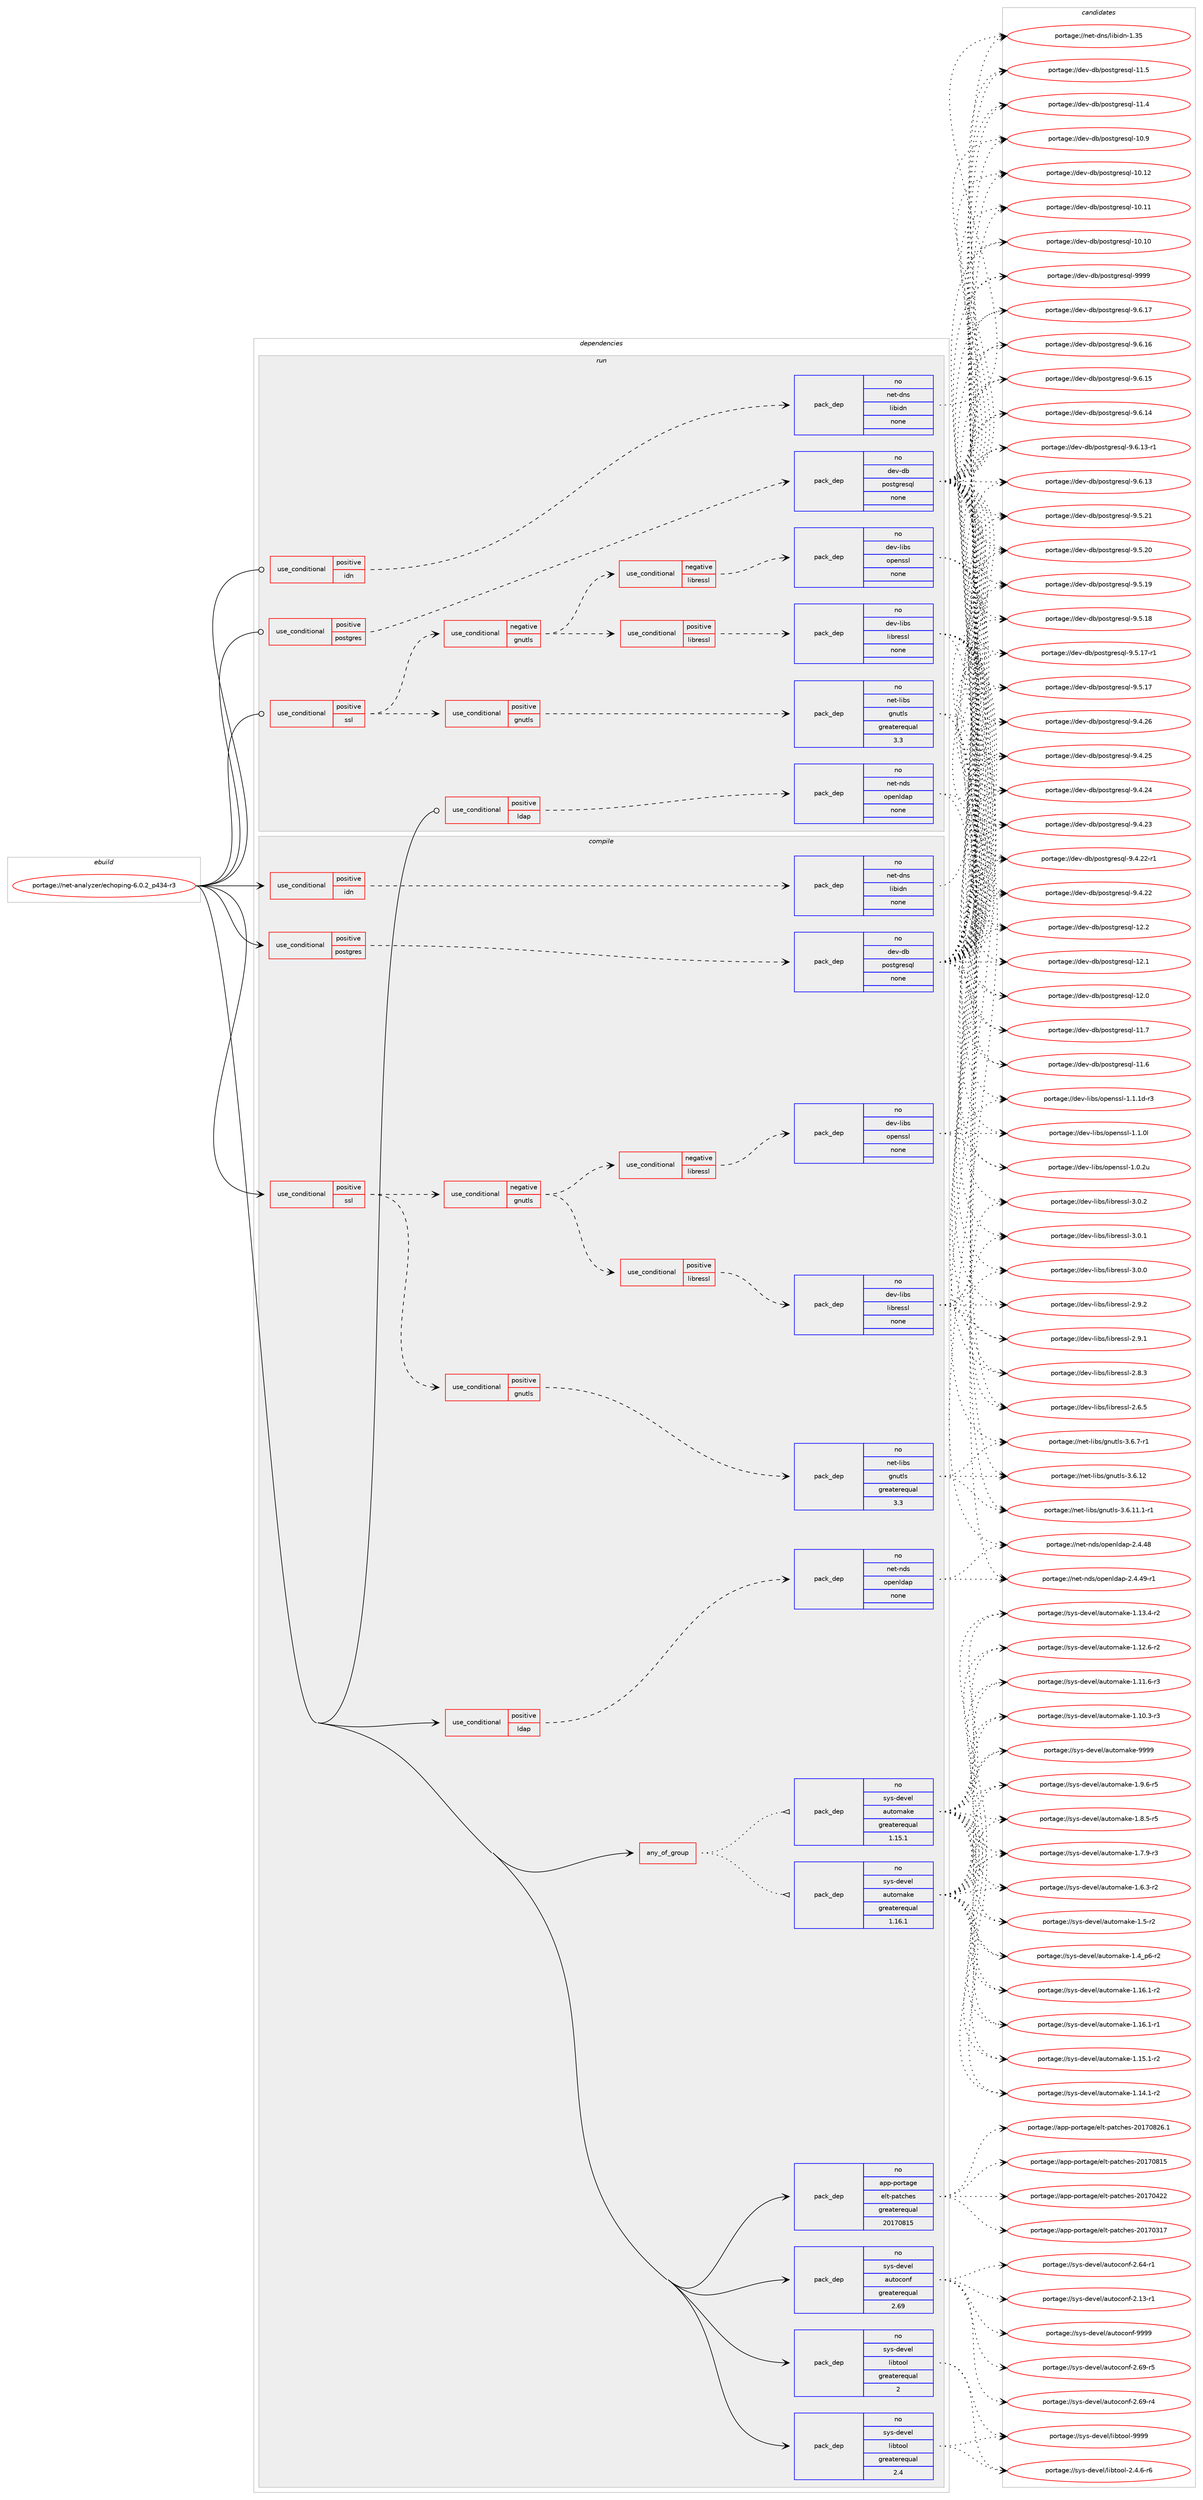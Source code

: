 digraph prolog {

# *************
# Graph options
# *************

newrank=true;
concentrate=true;
compound=true;
graph [rankdir=LR,fontname=Helvetica,fontsize=10,ranksep=1.5];#, ranksep=2.5, nodesep=0.2];
edge  [arrowhead=vee];
node  [fontname=Helvetica,fontsize=10];

# **********
# The ebuild
# **********

subgraph cluster_leftcol {
color=gray;
rank=same;
label=<<i>ebuild</i>>;
id [label="portage://net-analyzer/echoping-6.0.2_p434-r3", color=red, width=4, href="../net-analyzer/echoping-6.0.2_p434-r3.svg"];
}

# ****************
# The dependencies
# ****************

subgraph cluster_midcol {
color=gray;
label=<<i>dependencies</i>>;
subgraph cluster_compile {
fillcolor="#eeeeee";
style=filled;
label=<<i>compile</i>>;
subgraph any1818 {
dependency105312 [label=<<TABLE BORDER="0" CELLBORDER="1" CELLSPACING="0" CELLPADDING="4"><TR><TD CELLPADDING="10">any_of_group</TD></TR></TABLE>>, shape=none, color=red];subgraph pack78983 {
dependency105313 [label=<<TABLE BORDER="0" CELLBORDER="1" CELLSPACING="0" CELLPADDING="4" WIDTH="220"><TR><TD ROWSPAN="6" CELLPADDING="30">pack_dep</TD></TR><TR><TD WIDTH="110">no</TD></TR><TR><TD>sys-devel</TD></TR><TR><TD>automake</TD></TR><TR><TD>greaterequal</TD></TR><TR><TD>1.16.1</TD></TR></TABLE>>, shape=none, color=blue];
}
dependency105312:e -> dependency105313:w [weight=20,style="dotted",arrowhead="oinv"];
subgraph pack78984 {
dependency105314 [label=<<TABLE BORDER="0" CELLBORDER="1" CELLSPACING="0" CELLPADDING="4" WIDTH="220"><TR><TD ROWSPAN="6" CELLPADDING="30">pack_dep</TD></TR><TR><TD WIDTH="110">no</TD></TR><TR><TD>sys-devel</TD></TR><TR><TD>automake</TD></TR><TR><TD>greaterequal</TD></TR><TR><TD>1.15.1</TD></TR></TABLE>>, shape=none, color=blue];
}
dependency105312:e -> dependency105314:w [weight=20,style="dotted",arrowhead="oinv"];
}
id:e -> dependency105312:w [weight=20,style="solid",arrowhead="vee"];
subgraph cond24426 {
dependency105315 [label=<<TABLE BORDER="0" CELLBORDER="1" CELLSPACING="0" CELLPADDING="4"><TR><TD ROWSPAN="3" CELLPADDING="10">use_conditional</TD></TR><TR><TD>positive</TD></TR><TR><TD>idn</TD></TR></TABLE>>, shape=none, color=red];
subgraph pack78985 {
dependency105316 [label=<<TABLE BORDER="0" CELLBORDER="1" CELLSPACING="0" CELLPADDING="4" WIDTH="220"><TR><TD ROWSPAN="6" CELLPADDING="30">pack_dep</TD></TR><TR><TD WIDTH="110">no</TD></TR><TR><TD>net-dns</TD></TR><TR><TD>libidn</TD></TR><TR><TD>none</TD></TR><TR><TD></TD></TR></TABLE>>, shape=none, color=blue];
}
dependency105315:e -> dependency105316:w [weight=20,style="dashed",arrowhead="vee"];
}
id:e -> dependency105315:w [weight=20,style="solid",arrowhead="vee"];
subgraph cond24427 {
dependency105317 [label=<<TABLE BORDER="0" CELLBORDER="1" CELLSPACING="0" CELLPADDING="4"><TR><TD ROWSPAN="3" CELLPADDING="10">use_conditional</TD></TR><TR><TD>positive</TD></TR><TR><TD>ldap</TD></TR></TABLE>>, shape=none, color=red];
subgraph pack78986 {
dependency105318 [label=<<TABLE BORDER="0" CELLBORDER="1" CELLSPACING="0" CELLPADDING="4" WIDTH="220"><TR><TD ROWSPAN="6" CELLPADDING="30">pack_dep</TD></TR><TR><TD WIDTH="110">no</TD></TR><TR><TD>net-nds</TD></TR><TR><TD>openldap</TD></TR><TR><TD>none</TD></TR><TR><TD></TD></TR></TABLE>>, shape=none, color=blue];
}
dependency105317:e -> dependency105318:w [weight=20,style="dashed",arrowhead="vee"];
}
id:e -> dependency105317:w [weight=20,style="solid",arrowhead="vee"];
subgraph cond24428 {
dependency105319 [label=<<TABLE BORDER="0" CELLBORDER="1" CELLSPACING="0" CELLPADDING="4"><TR><TD ROWSPAN="3" CELLPADDING="10">use_conditional</TD></TR><TR><TD>positive</TD></TR><TR><TD>postgres</TD></TR></TABLE>>, shape=none, color=red];
subgraph pack78987 {
dependency105320 [label=<<TABLE BORDER="0" CELLBORDER="1" CELLSPACING="0" CELLPADDING="4" WIDTH="220"><TR><TD ROWSPAN="6" CELLPADDING="30">pack_dep</TD></TR><TR><TD WIDTH="110">no</TD></TR><TR><TD>dev-db</TD></TR><TR><TD>postgresql</TD></TR><TR><TD>none</TD></TR><TR><TD></TD></TR></TABLE>>, shape=none, color=blue];
}
dependency105319:e -> dependency105320:w [weight=20,style="dashed",arrowhead="vee"];
}
id:e -> dependency105319:w [weight=20,style="solid",arrowhead="vee"];
subgraph cond24429 {
dependency105321 [label=<<TABLE BORDER="0" CELLBORDER="1" CELLSPACING="0" CELLPADDING="4"><TR><TD ROWSPAN="3" CELLPADDING="10">use_conditional</TD></TR><TR><TD>positive</TD></TR><TR><TD>ssl</TD></TR></TABLE>>, shape=none, color=red];
subgraph cond24430 {
dependency105322 [label=<<TABLE BORDER="0" CELLBORDER="1" CELLSPACING="0" CELLPADDING="4"><TR><TD ROWSPAN="3" CELLPADDING="10">use_conditional</TD></TR><TR><TD>positive</TD></TR><TR><TD>gnutls</TD></TR></TABLE>>, shape=none, color=red];
subgraph pack78988 {
dependency105323 [label=<<TABLE BORDER="0" CELLBORDER="1" CELLSPACING="0" CELLPADDING="4" WIDTH="220"><TR><TD ROWSPAN="6" CELLPADDING="30">pack_dep</TD></TR><TR><TD WIDTH="110">no</TD></TR><TR><TD>net-libs</TD></TR><TR><TD>gnutls</TD></TR><TR><TD>greaterequal</TD></TR><TR><TD>3.3</TD></TR></TABLE>>, shape=none, color=blue];
}
dependency105322:e -> dependency105323:w [weight=20,style="dashed",arrowhead="vee"];
}
dependency105321:e -> dependency105322:w [weight=20,style="dashed",arrowhead="vee"];
subgraph cond24431 {
dependency105324 [label=<<TABLE BORDER="0" CELLBORDER="1" CELLSPACING="0" CELLPADDING="4"><TR><TD ROWSPAN="3" CELLPADDING="10">use_conditional</TD></TR><TR><TD>negative</TD></TR><TR><TD>gnutls</TD></TR></TABLE>>, shape=none, color=red];
subgraph cond24432 {
dependency105325 [label=<<TABLE BORDER="0" CELLBORDER="1" CELLSPACING="0" CELLPADDING="4"><TR><TD ROWSPAN="3" CELLPADDING="10">use_conditional</TD></TR><TR><TD>negative</TD></TR><TR><TD>libressl</TD></TR></TABLE>>, shape=none, color=red];
subgraph pack78989 {
dependency105326 [label=<<TABLE BORDER="0" CELLBORDER="1" CELLSPACING="0" CELLPADDING="4" WIDTH="220"><TR><TD ROWSPAN="6" CELLPADDING="30">pack_dep</TD></TR><TR><TD WIDTH="110">no</TD></TR><TR><TD>dev-libs</TD></TR><TR><TD>openssl</TD></TR><TR><TD>none</TD></TR><TR><TD></TD></TR></TABLE>>, shape=none, color=blue];
}
dependency105325:e -> dependency105326:w [weight=20,style="dashed",arrowhead="vee"];
}
dependency105324:e -> dependency105325:w [weight=20,style="dashed",arrowhead="vee"];
subgraph cond24433 {
dependency105327 [label=<<TABLE BORDER="0" CELLBORDER="1" CELLSPACING="0" CELLPADDING="4"><TR><TD ROWSPAN="3" CELLPADDING="10">use_conditional</TD></TR><TR><TD>positive</TD></TR><TR><TD>libressl</TD></TR></TABLE>>, shape=none, color=red];
subgraph pack78990 {
dependency105328 [label=<<TABLE BORDER="0" CELLBORDER="1" CELLSPACING="0" CELLPADDING="4" WIDTH="220"><TR><TD ROWSPAN="6" CELLPADDING="30">pack_dep</TD></TR><TR><TD WIDTH="110">no</TD></TR><TR><TD>dev-libs</TD></TR><TR><TD>libressl</TD></TR><TR><TD>none</TD></TR><TR><TD></TD></TR></TABLE>>, shape=none, color=blue];
}
dependency105327:e -> dependency105328:w [weight=20,style="dashed",arrowhead="vee"];
}
dependency105324:e -> dependency105327:w [weight=20,style="dashed",arrowhead="vee"];
}
dependency105321:e -> dependency105324:w [weight=20,style="dashed",arrowhead="vee"];
}
id:e -> dependency105321:w [weight=20,style="solid",arrowhead="vee"];
subgraph pack78991 {
dependency105329 [label=<<TABLE BORDER="0" CELLBORDER="1" CELLSPACING="0" CELLPADDING="4" WIDTH="220"><TR><TD ROWSPAN="6" CELLPADDING="30">pack_dep</TD></TR><TR><TD WIDTH="110">no</TD></TR><TR><TD>app-portage</TD></TR><TR><TD>elt-patches</TD></TR><TR><TD>greaterequal</TD></TR><TR><TD>20170815</TD></TR></TABLE>>, shape=none, color=blue];
}
id:e -> dependency105329:w [weight=20,style="solid",arrowhead="vee"];
subgraph pack78992 {
dependency105330 [label=<<TABLE BORDER="0" CELLBORDER="1" CELLSPACING="0" CELLPADDING="4" WIDTH="220"><TR><TD ROWSPAN="6" CELLPADDING="30">pack_dep</TD></TR><TR><TD WIDTH="110">no</TD></TR><TR><TD>sys-devel</TD></TR><TR><TD>autoconf</TD></TR><TR><TD>greaterequal</TD></TR><TR><TD>2.69</TD></TR></TABLE>>, shape=none, color=blue];
}
id:e -> dependency105330:w [weight=20,style="solid",arrowhead="vee"];
subgraph pack78993 {
dependency105331 [label=<<TABLE BORDER="0" CELLBORDER="1" CELLSPACING="0" CELLPADDING="4" WIDTH="220"><TR><TD ROWSPAN="6" CELLPADDING="30">pack_dep</TD></TR><TR><TD WIDTH="110">no</TD></TR><TR><TD>sys-devel</TD></TR><TR><TD>libtool</TD></TR><TR><TD>greaterequal</TD></TR><TR><TD>2</TD></TR></TABLE>>, shape=none, color=blue];
}
id:e -> dependency105331:w [weight=20,style="solid",arrowhead="vee"];
subgraph pack78994 {
dependency105332 [label=<<TABLE BORDER="0" CELLBORDER="1" CELLSPACING="0" CELLPADDING="4" WIDTH="220"><TR><TD ROWSPAN="6" CELLPADDING="30">pack_dep</TD></TR><TR><TD WIDTH="110">no</TD></TR><TR><TD>sys-devel</TD></TR><TR><TD>libtool</TD></TR><TR><TD>greaterequal</TD></TR><TR><TD>2.4</TD></TR></TABLE>>, shape=none, color=blue];
}
id:e -> dependency105332:w [weight=20,style="solid",arrowhead="vee"];
}
subgraph cluster_compileandrun {
fillcolor="#eeeeee";
style=filled;
label=<<i>compile and run</i>>;
}
subgraph cluster_run {
fillcolor="#eeeeee";
style=filled;
label=<<i>run</i>>;
subgraph cond24434 {
dependency105333 [label=<<TABLE BORDER="0" CELLBORDER="1" CELLSPACING="0" CELLPADDING="4"><TR><TD ROWSPAN="3" CELLPADDING="10">use_conditional</TD></TR><TR><TD>positive</TD></TR><TR><TD>idn</TD></TR></TABLE>>, shape=none, color=red];
subgraph pack78995 {
dependency105334 [label=<<TABLE BORDER="0" CELLBORDER="1" CELLSPACING="0" CELLPADDING="4" WIDTH="220"><TR><TD ROWSPAN="6" CELLPADDING="30">pack_dep</TD></TR><TR><TD WIDTH="110">no</TD></TR><TR><TD>net-dns</TD></TR><TR><TD>libidn</TD></TR><TR><TD>none</TD></TR><TR><TD></TD></TR></TABLE>>, shape=none, color=blue];
}
dependency105333:e -> dependency105334:w [weight=20,style="dashed",arrowhead="vee"];
}
id:e -> dependency105333:w [weight=20,style="solid",arrowhead="odot"];
subgraph cond24435 {
dependency105335 [label=<<TABLE BORDER="0" CELLBORDER="1" CELLSPACING="0" CELLPADDING="4"><TR><TD ROWSPAN="3" CELLPADDING="10">use_conditional</TD></TR><TR><TD>positive</TD></TR><TR><TD>ldap</TD></TR></TABLE>>, shape=none, color=red];
subgraph pack78996 {
dependency105336 [label=<<TABLE BORDER="0" CELLBORDER="1" CELLSPACING="0" CELLPADDING="4" WIDTH="220"><TR><TD ROWSPAN="6" CELLPADDING="30">pack_dep</TD></TR><TR><TD WIDTH="110">no</TD></TR><TR><TD>net-nds</TD></TR><TR><TD>openldap</TD></TR><TR><TD>none</TD></TR><TR><TD></TD></TR></TABLE>>, shape=none, color=blue];
}
dependency105335:e -> dependency105336:w [weight=20,style="dashed",arrowhead="vee"];
}
id:e -> dependency105335:w [weight=20,style="solid",arrowhead="odot"];
subgraph cond24436 {
dependency105337 [label=<<TABLE BORDER="0" CELLBORDER="1" CELLSPACING="0" CELLPADDING="4"><TR><TD ROWSPAN="3" CELLPADDING="10">use_conditional</TD></TR><TR><TD>positive</TD></TR><TR><TD>postgres</TD></TR></TABLE>>, shape=none, color=red];
subgraph pack78997 {
dependency105338 [label=<<TABLE BORDER="0" CELLBORDER="1" CELLSPACING="0" CELLPADDING="4" WIDTH="220"><TR><TD ROWSPAN="6" CELLPADDING="30">pack_dep</TD></TR><TR><TD WIDTH="110">no</TD></TR><TR><TD>dev-db</TD></TR><TR><TD>postgresql</TD></TR><TR><TD>none</TD></TR><TR><TD></TD></TR></TABLE>>, shape=none, color=blue];
}
dependency105337:e -> dependency105338:w [weight=20,style="dashed",arrowhead="vee"];
}
id:e -> dependency105337:w [weight=20,style="solid",arrowhead="odot"];
subgraph cond24437 {
dependency105339 [label=<<TABLE BORDER="0" CELLBORDER="1" CELLSPACING="0" CELLPADDING="4"><TR><TD ROWSPAN="3" CELLPADDING="10">use_conditional</TD></TR><TR><TD>positive</TD></TR><TR><TD>ssl</TD></TR></TABLE>>, shape=none, color=red];
subgraph cond24438 {
dependency105340 [label=<<TABLE BORDER="0" CELLBORDER="1" CELLSPACING="0" CELLPADDING="4"><TR><TD ROWSPAN="3" CELLPADDING="10">use_conditional</TD></TR><TR><TD>positive</TD></TR><TR><TD>gnutls</TD></TR></TABLE>>, shape=none, color=red];
subgraph pack78998 {
dependency105341 [label=<<TABLE BORDER="0" CELLBORDER="1" CELLSPACING="0" CELLPADDING="4" WIDTH="220"><TR><TD ROWSPAN="6" CELLPADDING="30">pack_dep</TD></TR><TR><TD WIDTH="110">no</TD></TR><TR><TD>net-libs</TD></TR><TR><TD>gnutls</TD></TR><TR><TD>greaterequal</TD></TR><TR><TD>3.3</TD></TR></TABLE>>, shape=none, color=blue];
}
dependency105340:e -> dependency105341:w [weight=20,style="dashed",arrowhead="vee"];
}
dependency105339:e -> dependency105340:w [weight=20,style="dashed",arrowhead="vee"];
subgraph cond24439 {
dependency105342 [label=<<TABLE BORDER="0" CELLBORDER="1" CELLSPACING="0" CELLPADDING="4"><TR><TD ROWSPAN="3" CELLPADDING="10">use_conditional</TD></TR><TR><TD>negative</TD></TR><TR><TD>gnutls</TD></TR></TABLE>>, shape=none, color=red];
subgraph cond24440 {
dependency105343 [label=<<TABLE BORDER="0" CELLBORDER="1" CELLSPACING="0" CELLPADDING="4"><TR><TD ROWSPAN="3" CELLPADDING="10">use_conditional</TD></TR><TR><TD>negative</TD></TR><TR><TD>libressl</TD></TR></TABLE>>, shape=none, color=red];
subgraph pack78999 {
dependency105344 [label=<<TABLE BORDER="0" CELLBORDER="1" CELLSPACING="0" CELLPADDING="4" WIDTH="220"><TR><TD ROWSPAN="6" CELLPADDING="30">pack_dep</TD></TR><TR><TD WIDTH="110">no</TD></TR><TR><TD>dev-libs</TD></TR><TR><TD>openssl</TD></TR><TR><TD>none</TD></TR><TR><TD></TD></TR></TABLE>>, shape=none, color=blue];
}
dependency105343:e -> dependency105344:w [weight=20,style="dashed",arrowhead="vee"];
}
dependency105342:e -> dependency105343:w [weight=20,style="dashed",arrowhead="vee"];
subgraph cond24441 {
dependency105345 [label=<<TABLE BORDER="0" CELLBORDER="1" CELLSPACING="0" CELLPADDING="4"><TR><TD ROWSPAN="3" CELLPADDING="10">use_conditional</TD></TR><TR><TD>positive</TD></TR><TR><TD>libressl</TD></TR></TABLE>>, shape=none, color=red];
subgraph pack79000 {
dependency105346 [label=<<TABLE BORDER="0" CELLBORDER="1" CELLSPACING="0" CELLPADDING="4" WIDTH="220"><TR><TD ROWSPAN="6" CELLPADDING="30">pack_dep</TD></TR><TR><TD WIDTH="110">no</TD></TR><TR><TD>dev-libs</TD></TR><TR><TD>libressl</TD></TR><TR><TD>none</TD></TR><TR><TD></TD></TR></TABLE>>, shape=none, color=blue];
}
dependency105345:e -> dependency105346:w [weight=20,style="dashed",arrowhead="vee"];
}
dependency105342:e -> dependency105345:w [weight=20,style="dashed",arrowhead="vee"];
}
dependency105339:e -> dependency105342:w [weight=20,style="dashed",arrowhead="vee"];
}
id:e -> dependency105339:w [weight=20,style="solid",arrowhead="odot"];
}
}

# **************
# The candidates
# **************

subgraph cluster_choices {
rank=same;
color=gray;
label=<<i>candidates</i>>;

subgraph choice78983 {
color=black;
nodesep=1;
choice115121115451001011181011084797117116111109971071014557575757 [label="portage://sys-devel/automake-9999", color=red, width=4,href="../sys-devel/automake-9999.svg"];
choice115121115451001011181011084797117116111109971071014549465746544511453 [label="portage://sys-devel/automake-1.9.6-r5", color=red, width=4,href="../sys-devel/automake-1.9.6-r5.svg"];
choice115121115451001011181011084797117116111109971071014549465646534511453 [label="portage://sys-devel/automake-1.8.5-r5", color=red, width=4,href="../sys-devel/automake-1.8.5-r5.svg"];
choice115121115451001011181011084797117116111109971071014549465546574511451 [label="portage://sys-devel/automake-1.7.9-r3", color=red, width=4,href="../sys-devel/automake-1.7.9-r3.svg"];
choice115121115451001011181011084797117116111109971071014549465446514511450 [label="portage://sys-devel/automake-1.6.3-r2", color=red, width=4,href="../sys-devel/automake-1.6.3-r2.svg"];
choice11512111545100101118101108479711711611110997107101454946534511450 [label="portage://sys-devel/automake-1.5-r2", color=red, width=4,href="../sys-devel/automake-1.5-r2.svg"];
choice115121115451001011181011084797117116111109971071014549465295112544511450 [label="portage://sys-devel/automake-1.4_p6-r2", color=red, width=4,href="../sys-devel/automake-1.4_p6-r2.svg"];
choice11512111545100101118101108479711711611110997107101454946495446494511450 [label="portage://sys-devel/automake-1.16.1-r2", color=red, width=4,href="../sys-devel/automake-1.16.1-r2.svg"];
choice11512111545100101118101108479711711611110997107101454946495446494511449 [label="portage://sys-devel/automake-1.16.1-r1", color=red, width=4,href="../sys-devel/automake-1.16.1-r1.svg"];
choice11512111545100101118101108479711711611110997107101454946495346494511450 [label="portage://sys-devel/automake-1.15.1-r2", color=red, width=4,href="../sys-devel/automake-1.15.1-r2.svg"];
choice11512111545100101118101108479711711611110997107101454946495246494511450 [label="portage://sys-devel/automake-1.14.1-r2", color=red, width=4,href="../sys-devel/automake-1.14.1-r2.svg"];
choice11512111545100101118101108479711711611110997107101454946495146524511450 [label="portage://sys-devel/automake-1.13.4-r2", color=red, width=4,href="../sys-devel/automake-1.13.4-r2.svg"];
choice11512111545100101118101108479711711611110997107101454946495046544511450 [label="portage://sys-devel/automake-1.12.6-r2", color=red, width=4,href="../sys-devel/automake-1.12.6-r2.svg"];
choice11512111545100101118101108479711711611110997107101454946494946544511451 [label="portage://sys-devel/automake-1.11.6-r3", color=red, width=4,href="../sys-devel/automake-1.11.6-r3.svg"];
choice11512111545100101118101108479711711611110997107101454946494846514511451 [label="portage://sys-devel/automake-1.10.3-r3", color=red, width=4,href="../sys-devel/automake-1.10.3-r3.svg"];
dependency105313:e -> choice115121115451001011181011084797117116111109971071014557575757:w [style=dotted,weight="100"];
dependency105313:e -> choice115121115451001011181011084797117116111109971071014549465746544511453:w [style=dotted,weight="100"];
dependency105313:e -> choice115121115451001011181011084797117116111109971071014549465646534511453:w [style=dotted,weight="100"];
dependency105313:e -> choice115121115451001011181011084797117116111109971071014549465546574511451:w [style=dotted,weight="100"];
dependency105313:e -> choice115121115451001011181011084797117116111109971071014549465446514511450:w [style=dotted,weight="100"];
dependency105313:e -> choice11512111545100101118101108479711711611110997107101454946534511450:w [style=dotted,weight="100"];
dependency105313:e -> choice115121115451001011181011084797117116111109971071014549465295112544511450:w [style=dotted,weight="100"];
dependency105313:e -> choice11512111545100101118101108479711711611110997107101454946495446494511450:w [style=dotted,weight="100"];
dependency105313:e -> choice11512111545100101118101108479711711611110997107101454946495446494511449:w [style=dotted,weight="100"];
dependency105313:e -> choice11512111545100101118101108479711711611110997107101454946495346494511450:w [style=dotted,weight="100"];
dependency105313:e -> choice11512111545100101118101108479711711611110997107101454946495246494511450:w [style=dotted,weight="100"];
dependency105313:e -> choice11512111545100101118101108479711711611110997107101454946495146524511450:w [style=dotted,weight="100"];
dependency105313:e -> choice11512111545100101118101108479711711611110997107101454946495046544511450:w [style=dotted,weight="100"];
dependency105313:e -> choice11512111545100101118101108479711711611110997107101454946494946544511451:w [style=dotted,weight="100"];
dependency105313:e -> choice11512111545100101118101108479711711611110997107101454946494846514511451:w [style=dotted,weight="100"];
}
subgraph choice78984 {
color=black;
nodesep=1;
choice115121115451001011181011084797117116111109971071014557575757 [label="portage://sys-devel/automake-9999", color=red, width=4,href="../sys-devel/automake-9999.svg"];
choice115121115451001011181011084797117116111109971071014549465746544511453 [label="portage://sys-devel/automake-1.9.6-r5", color=red, width=4,href="../sys-devel/automake-1.9.6-r5.svg"];
choice115121115451001011181011084797117116111109971071014549465646534511453 [label="portage://sys-devel/automake-1.8.5-r5", color=red, width=4,href="../sys-devel/automake-1.8.5-r5.svg"];
choice115121115451001011181011084797117116111109971071014549465546574511451 [label="portage://sys-devel/automake-1.7.9-r3", color=red, width=4,href="../sys-devel/automake-1.7.9-r3.svg"];
choice115121115451001011181011084797117116111109971071014549465446514511450 [label="portage://sys-devel/automake-1.6.3-r2", color=red, width=4,href="../sys-devel/automake-1.6.3-r2.svg"];
choice11512111545100101118101108479711711611110997107101454946534511450 [label="portage://sys-devel/automake-1.5-r2", color=red, width=4,href="../sys-devel/automake-1.5-r2.svg"];
choice115121115451001011181011084797117116111109971071014549465295112544511450 [label="portage://sys-devel/automake-1.4_p6-r2", color=red, width=4,href="../sys-devel/automake-1.4_p6-r2.svg"];
choice11512111545100101118101108479711711611110997107101454946495446494511450 [label="portage://sys-devel/automake-1.16.1-r2", color=red, width=4,href="../sys-devel/automake-1.16.1-r2.svg"];
choice11512111545100101118101108479711711611110997107101454946495446494511449 [label="portage://sys-devel/automake-1.16.1-r1", color=red, width=4,href="../sys-devel/automake-1.16.1-r1.svg"];
choice11512111545100101118101108479711711611110997107101454946495346494511450 [label="portage://sys-devel/automake-1.15.1-r2", color=red, width=4,href="../sys-devel/automake-1.15.1-r2.svg"];
choice11512111545100101118101108479711711611110997107101454946495246494511450 [label="portage://sys-devel/automake-1.14.1-r2", color=red, width=4,href="../sys-devel/automake-1.14.1-r2.svg"];
choice11512111545100101118101108479711711611110997107101454946495146524511450 [label="portage://sys-devel/automake-1.13.4-r2", color=red, width=4,href="../sys-devel/automake-1.13.4-r2.svg"];
choice11512111545100101118101108479711711611110997107101454946495046544511450 [label="portage://sys-devel/automake-1.12.6-r2", color=red, width=4,href="../sys-devel/automake-1.12.6-r2.svg"];
choice11512111545100101118101108479711711611110997107101454946494946544511451 [label="portage://sys-devel/automake-1.11.6-r3", color=red, width=4,href="../sys-devel/automake-1.11.6-r3.svg"];
choice11512111545100101118101108479711711611110997107101454946494846514511451 [label="portage://sys-devel/automake-1.10.3-r3", color=red, width=4,href="../sys-devel/automake-1.10.3-r3.svg"];
dependency105314:e -> choice115121115451001011181011084797117116111109971071014557575757:w [style=dotted,weight="100"];
dependency105314:e -> choice115121115451001011181011084797117116111109971071014549465746544511453:w [style=dotted,weight="100"];
dependency105314:e -> choice115121115451001011181011084797117116111109971071014549465646534511453:w [style=dotted,weight="100"];
dependency105314:e -> choice115121115451001011181011084797117116111109971071014549465546574511451:w [style=dotted,weight="100"];
dependency105314:e -> choice115121115451001011181011084797117116111109971071014549465446514511450:w [style=dotted,weight="100"];
dependency105314:e -> choice11512111545100101118101108479711711611110997107101454946534511450:w [style=dotted,weight="100"];
dependency105314:e -> choice115121115451001011181011084797117116111109971071014549465295112544511450:w [style=dotted,weight="100"];
dependency105314:e -> choice11512111545100101118101108479711711611110997107101454946495446494511450:w [style=dotted,weight="100"];
dependency105314:e -> choice11512111545100101118101108479711711611110997107101454946495446494511449:w [style=dotted,weight="100"];
dependency105314:e -> choice11512111545100101118101108479711711611110997107101454946495346494511450:w [style=dotted,weight="100"];
dependency105314:e -> choice11512111545100101118101108479711711611110997107101454946495246494511450:w [style=dotted,weight="100"];
dependency105314:e -> choice11512111545100101118101108479711711611110997107101454946495146524511450:w [style=dotted,weight="100"];
dependency105314:e -> choice11512111545100101118101108479711711611110997107101454946495046544511450:w [style=dotted,weight="100"];
dependency105314:e -> choice11512111545100101118101108479711711611110997107101454946494946544511451:w [style=dotted,weight="100"];
dependency105314:e -> choice11512111545100101118101108479711711611110997107101454946494846514511451:w [style=dotted,weight="100"];
}
subgraph choice78985 {
color=black;
nodesep=1;
choice1101011164510011011547108105981051001104549465153 [label="portage://net-dns/libidn-1.35", color=red, width=4,href="../net-dns/libidn-1.35.svg"];
dependency105316:e -> choice1101011164510011011547108105981051001104549465153:w [style=dotted,weight="100"];
}
subgraph choice78986 {
color=black;
nodesep=1;
choice110101116451101001154711111210111010810097112455046524652574511449 [label="portage://net-nds/openldap-2.4.49-r1", color=red, width=4,href="../net-nds/openldap-2.4.49-r1.svg"];
choice11010111645110100115471111121011101081009711245504652465256 [label="portage://net-nds/openldap-2.4.48", color=red, width=4,href="../net-nds/openldap-2.4.48.svg"];
dependency105318:e -> choice110101116451101001154711111210111010810097112455046524652574511449:w [style=dotted,weight="100"];
dependency105318:e -> choice11010111645110100115471111121011101081009711245504652465256:w [style=dotted,weight="100"];
}
subgraph choice78987 {
color=black;
nodesep=1;
choice1001011184510098471121111151161031141011151131084557575757 [label="portage://dev-db/postgresql-9999", color=red, width=4,href="../dev-db/postgresql-9999.svg"];
choice10010111845100984711211111511610311410111511310845574654464955 [label="portage://dev-db/postgresql-9.6.17", color=red, width=4,href="../dev-db/postgresql-9.6.17.svg"];
choice10010111845100984711211111511610311410111511310845574654464954 [label="portage://dev-db/postgresql-9.6.16", color=red, width=4,href="../dev-db/postgresql-9.6.16.svg"];
choice10010111845100984711211111511610311410111511310845574654464953 [label="portage://dev-db/postgresql-9.6.15", color=red, width=4,href="../dev-db/postgresql-9.6.15.svg"];
choice10010111845100984711211111511610311410111511310845574654464952 [label="portage://dev-db/postgresql-9.6.14", color=red, width=4,href="../dev-db/postgresql-9.6.14.svg"];
choice100101118451009847112111115116103114101115113108455746544649514511449 [label="portage://dev-db/postgresql-9.6.13-r1", color=red, width=4,href="../dev-db/postgresql-9.6.13-r1.svg"];
choice10010111845100984711211111511610311410111511310845574654464951 [label="portage://dev-db/postgresql-9.6.13", color=red, width=4,href="../dev-db/postgresql-9.6.13.svg"];
choice10010111845100984711211111511610311410111511310845574653465049 [label="portage://dev-db/postgresql-9.5.21", color=red, width=4,href="../dev-db/postgresql-9.5.21.svg"];
choice10010111845100984711211111511610311410111511310845574653465048 [label="portage://dev-db/postgresql-9.5.20", color=red, width=4,href="../dev-db/postgresql-9.5.20.svg"];
choice10010111845100984711211111511610311410111511310845574653464957 [label="portage://dev-db/postgresql-9.5.19", color=red, width=4,href="../dev-db/postgresql-9.5.19.svg"];
choice10010111845100984711211111511610311410111511310845574653464956 [label="portage://dev-db/postgresql-9.5.18", color=red, width=4,href="../dev-db/postgresql-9.5.18.svg"];
choice100101118451009847112111115116103114101115113108455746534649554511449 [label="portage://dev-db/postgresql-9.5.17-r1", color=red, width=4,href="../dev-db/postgresql-9.5.17-r1.svg"];
choice10010111845100984711211111511610311410111511310845574653464955 [label="portage://dev-db/postgresql-9.5.17", color=red, width=4,href="../dev-db/postgresql-9.5.17.svg"];
choice10010111845100984711211111511610311410111511310845574652465054 [label="portage://dev-db/postgresql-9.4.26", color=red, width=4,href="../dev-db/postgresql-9.4.26.svg"];
choice10010111845100984711211111511610311410111511310845574652465053 [label="portage://dev-db/postgresql-9.4.25", color=red, width=4,href="../dev-db/postgresql-9.4.25.svg"];
choice10010111845100984711211111511610311410111511310845574652465052 [label="portage://dev-db/postgresql-9.4.24", color=red, width=4,href="../dev-db/postgresql-9.4.24.svg"];
choice10010111845100984711211111511610311410111511310845574652465051 [label="portage://dev-db/postgresql-9.4.23", color=red, width=4,href="../dev-db/postgresql-9.4.23.svg"];
choice100101118451009847112111115116103114101115113108455746524650504511449 [label="portage://dev-db/postgresql-9.4.22-r1", color=red, width=4,href="../dev-db/postgresql-9.4.22-r1.svg"];
choice10010111845100984711211111511610311410111511310845574652465050 [label="portage://dev-db/postgresql-9.4.22", color=red, width=4,href="../dev-db/postgresql-9.4.22.svg"];
choice1001011184510098471121111151161031141011151131084549504650 [label="portage://dev-db/postgresql-12.2", color=red, width=4,href="../dev-db/postgresql-12.2.svg"];
choice1001011184510098471121111151161031141011151131084549504649 [label="portage://dev-db/postgresql-12.1", color=red, width=4,href="../dev-db/postgresql-12.1.svg"];
choice1001011184510098471121111151161031141011151131084549504648 [label="portage://dev-db/postgresql-12.0", color=red, width=4,href="../dev-db/postgresql-12.0.svg"];
choice1001011184510098471121111151161031141011151131084549494655 [label="portage://dev-db/postgresql-11.7", color=red, width=4,href="../dev-db/postgresql-11.7.svg"];
choice1001011184510098471121111151161031141011151131084549494654 [label="portage://dev-db/postgresql-11.6", color=red, width=4,href="../dev-db/postgresql-11.6.svg"];
choice1001011184510098471121111151161031141011151131084549494653 [label="portage://dev-db/postgresql-11.5", color=red, width=4,href="../dev-db/postgresql-11.5.svg"];
choice1001011184510098471121111151161031141011151131084549494652 [label="portage://dev-db/postgresql-11.4", color=red, width=4,href="../dev-db/postgresql-11.4.svg"];
choice1001011184510098471121111151161031141011151131084549484657 [label="portage://dev-db/postgresql-10.9", color=red, width=4,href="../dev-db/postgresql-10.9.svg"];
choice100101118451009847112111115116103114101115113108454948464950 [label="portage://dev-db/postgresql-10.12", color=red, width=4,href="../dev-db/postgresql-10.12.svg"];
choice100101118451009847112111115116103114101115113108454948464949 [label="portage://dev-db/postgresql-10.11", color=red, width=4,href="../dev-db/postgresql-10.11.svg"];
choice100101118451009847112111115116103114101115113108454948464948 [label="portage://dev-db/postgresql-10.10", color=red, width=4,href="../dev-db/postgresql-10.10.svg"];
dependency105320:e -> choice1001011184510098471121111151161031141011151131084557575757:w [style=dotted,weight="100"];
dependency105320:e -> choice10010111845100984711211111511610311410111511310845574654464955:w [style=dotted,weight="100"];
dependency105320:e -> choice10010111845100984711211111511610311410111511310845574654464954:w [style=dotted,weight="100"];
dependency105320:e -> choice10010111845100984711211111511610311410111511310845574654464953:w [style=dotted,weight="100"];
dependency105320:e -> choice10010111845100984711211111511610311410111511310845574654464952:w [style=dotted,weight="100"];
dependency105320:e -> choice100101118451009847112111115116103114101115113108455746544649514511449:w [style=dotted,weight="100"];
dependency105320:e -> choice10010111845100984711211111511610311410111511310845574654464951:w [style=dotted,weight="100"];
dependency105320:e -> choice10010111845100984711211111511610311410111511310845574653465049:w [style=dotted,weight="100"];
dependency105320:e -> choice10010111845100984711211111511610311410111511310845574653465048:w [style=dotted,weight="100"];
dependency105320:e -> choice10010111845100984711211111511610311410111511310845574653464957:w [style=dotted,weight="100"];
dependency105320:e -> choice10010111845100984711211111511610311410111511310845574653464956:w [style=dotted,weight="100"];
dependency105320:e -> choice100101118451009847112111115116103114101115113108455746534649554511449:w [style=dotted,weight="100"];
dependency105320:e -> choice10010111845100984711211111511610311410111511310845574653464955:w [style=dotted,weight="100"];
dependency105320:e -> choice10010111845100984711211111511610311410111511310845574652465054:w [style=dotted,weight="100"];
dependency105320:e -> choice10010111845100984711211111511610311410111511310845574652465053:w [style=dotted,weight="100"];
dependency105320:e -> choice10010111845100984711211111511610311410111511310845574652465052:w [style=dotted,weight="100"];
dependency105320:e -> choice10010111845100984711211111511610311410111511310845574652465051:w [style=dotted,weight="100"];
dependency105320:e -> choice100101118451009847112111115116103114101115113108455746524650504511449:w [style=dotted,weight="100"];
dependency105320:e -> choice10010111845100984711211111511610311410111511310845574652465050:w [style=dotted,weight="100"];
dependency105320:e -> choice1001011184510098471121111151161031141011151131084549504650:w [style=dotted,weight="100"];
dependency105320:e -> choice1001011184510098471121111151161031141011151131084549504649:w [style=dotted,weight="100"];
dependency105320:e -> choice1001011184510098471121111151161031141011151131084549504648:w [style=dotted,weight="100"];
dependency105320:e -> choice1001011184510098471121111151161031141011151131084549494655:w [style=dotted,weight="100"];
dependency105320:e -> choice1001011184510098471121111151161031141011151131084549494654:w [style=dotted,weight="100"];
dependency105320:e -> choice1001011184510098471121111151161031141011151131084549494653:w [style=dotted,weight="100"];
dependency105320:e -> choice1001011184510098471121111151161031141011151131084549494652:w [style=dotted,weight="100"];
dependency105320:e -> choice1001011184510098471121111151161031141011151131084549484657:w [style=dotted,weight="100"];
dependency105320:e -> choice100101118451009847112111115116103114101115113108454948464950:w [style=dotted,weight="100"];
dependency105320:e -> choice100101118451009847112111115116103114101115113108454948464949:w [style=dotted,weight="100"];
dependency105320:e -> choice100101118451009847112111115116103114101115113108454948464948:w [style=dotted,weight="100"];
}
subgraph choice78988 {
color=black;
nodesep=1;
choice1101011164510810598115471031101171161081154551465446554511449 [label="portage://net-libs/gnutls-3.6.7-r1", color=red, width=4,href="../net-libs/gnutls-3.6.7-r1.svg"];
choice11010111645108105981154710311011711610811545514654464950 [label="portage://net-libs/gnutls-3.6.12", color=red, width=4,href="../net-libs/gnutls-3.6.12.svg"];
choice1101011164510810598115471031101171161081154551465446494946494511449 [label="portage://net-libs/gnutls-3.6.11.1-r1", color=red, width=4,href="../net-libs/gnutls-3.6.11.1-r1.svg"];
dependency105323:e -> choice1101011164510810598115471031101171161081154551465446554511449:w [style=dotted,weight="100"];
dependency105323:e -> choice11010111645108105981154710311011711610811545514654464950:w [style=dotted,weight="100"];
dependency105323:e -> choice1101011164510810598115471031101171161081154551465446494946494511449:w [style=dotted,weight="100"];
}
subgraph choice78989 {
color=black;
nodesep=1;
choice1001011184510810598115471111121011101151151084549464946491004511451 [label="portage://dev-libs/openssl-1.1.1d-r3", color=red, width=4,href="../dev-libs/openssl-1.1.1d-r3.svg"];
choice100101118451081059811547111112101110115115108454946494648108 [label="portage://dev-libs/openssl-1.1.0l", color=red, width=4,href="../dev-libs/openssl-1.1.0l.svg"];
choice100101118451081059811547111112101110115115108454946484650117 [label="portage://dev-libs/openssl-1.0.2u", color=red, width=4,href="../dev-libs/openssl-1.0.2u.svg"];
dependency105326:e -> choice1001011184510810598115471111121011101151151084549464946491004511451:w [style=dotted,weight="100"];
dependency105326:e -> choice100101118451081059811547111112101110115115108454946494648108:w [style=dotted,weight="100"];
dependency105326:e -> choice100101118451081059811547111112101110115115108454946484650117:w [style=dotted,weight="100"];
}
subgraph choice78990 {
color=black;
nodesep=1;
choice10010111845108105981154710810598114101115115108455146484650 [label="portage://dev-libs/libressl-3.0.2", color=red, width=4,href="../dev-libs/libressl-3.0.2.svg"];
choice10010111845108105981154710810598114101115115108455146484649 [label="portage://dev-libs/libressl-3.0.1", color=red, width=4,href="../dev-libs/libressl-3.0.1.svg"];
choice10010111845108105981154710810598114101115115108455146484648 [label="portage://dev-libs/libressl-3.0.0", color=red, width=4,href="../dev-libs/libressl-3.0.0.svg"];
choice10010111845108105981154710810598114101115115108455046574650 [label="portage://dev-libs/libressl-2.9.2", color=red, width=4,href="../dev-libs/libressl-2.9.2.svg"];
choice10010111845108105981154710810598114101115115108455046574649 [label="portage://dev-libs/libressl-2.9.1", color=red, width=4,href="../dev-libs/libressl-2.9.1.svg"];
choice10010111845108105981154710810598114101115115108455046564651 [label="portage://dev-libs/libressl-2.8.3", color=red, width=4,href="../dev-libs/libressl-2.8.3.svg"];
choice10010111845108105981154710810598114101115115108455046544653 [label="portage://dev-libs/libressl-2.6.5", color=red, width=4,href="../dev-libs/libressl-2.6.5.svg"];
dependency105328:e -> choice10010111845108105981154710810598114101115115108455146484650:w [style=dotted,weight="100"];
dependency105328:e -> choice10010111845108105981154710810598114101115115108455146484649:w [style=dotted,weight="100"];
dependency105328:e -> choice10010111845108105981154710810598114101115115108455146484648:w [style=dotted,weight="100"];
dependency105328:e -> choice10010111845108105981154710810598114101115115108455046574650:w [style=dotted,weight="100"];
dependency105328:e -> choice10010111845108105981154710810598114101115115108455046574649:w [style=dotted,weight="100"];
dependency105328:e -> choice10010111845108105981154710810598114101115115108455046564651:w [style=dotted,weight="100"];
dependency105328:e -> choice10010111845108105981154710810598114101115115108455046544653:w [style=dotted,weight="100"];
}
subgraph choice78991 {
color=black;
nodesep=1;
choice971121124511211111411697103101471011081164511297116991041011154550484955485650544649 [label="portage://app-portage/elt-patches-20170826.1", color=red, width=4,href="../app-portage/elt-patches-20170826.1.svg"];
choice97112112451121111141169710310147101108116451129711699104101115455048495548564953 [label="portage://app-portage/elt-patches-20170815", color=red, width=4,href="../app-portage/elt-patches-20170815.svg"];
choice97112112451121111141169710310147101108116451129711699104101115455048495548525050 [label="portage://app-portage/elt-patches-20170422", color=red, width=4,href="../app-portage/elt-patches-20170422.svg"];
choice97112112451121111141169710310147101108116451129711699104101115455048495548514955 [label="portage://app-portage/elt-patches-20170317", color=red, width=4,href="../app-portage/elt-patches-20170317.svg"];
dependency105329:e -> choice971121124511211111411697103101471011081164511297116991041011154550484955485650544649:w [style=dotted,weight="100"];
dependency105329:e -> choice97112112451121111141169710310147101108116451129711699104101115455048495548564953:w [style=dotted,weight="100"];
dependency105329:e -> choice97112112451121111141169710310147101108116451129711699104101115455048495548525050:w [style=dotted,weight="100"];
dependency105329:e -> choice97112112451121111141169710310147101108116451129711699104101115455048495548514955:w [style=dotted,weight="100"];
}
subgraph choice78992 {
color=black;
nodesep=1;
choice115121115451001011181011084797117116111991111101024557575757 [label="portage://sys-devel/autoconf-9999", color=red, width=4,href="../sys-devel/autoconf-9999.svg"];
choice1151211154510010111810110847971171161119911111010245504654574511453 [label="portage://sys-devel/autoconf-2.69-r5", color=red, width=4,href="../sys-devel/autoconf-2.69-r5.svg"];
choice1151211154510010111810110847971171161119911111010245504654574511452 [label="portage://sys-devel/autoconf-2.69-r4", color=red, width=4,href="../sys-devel/autoconf-2.69-r4.svg"];
choice1151211154510010111810110847971171161119911111010245504654524511449 [label="portage://sys-devel/autoconf-2.64-r1", color=red, width=4,href="../sys-devel/autoconf-2.64-r1.svg"];
choice1151211154510010111810110847971171161119911111010245504649514511449 [label="portage://sys-devel/autoconf-2.13-r1", color=red, width=4,href="../sys-devel/autoconf-2.13-r1.svg"];
dependency105330:e -> choice115121115451001011181011084797117116111991111101024557575757:w [style=dotted,weight="100"];
dependency105330:e -> choice1151211154510010111810110847971171161119911111010245504654574511453:w [style=dotted,weight="100"];
dependency105330:e -> choice1151211154510010111810110847971171161119911111010245504654574511452:w [style=dotted,weight="100"];
dependency105330:e -> choice1151211154510010111810110847971171161119911111010245504654524511449:w [style=dotted,weight="100"];
dependency105330:e -> choice1151211154510010111810110847971171161119911111010245504649514511449:w [style=dotted,weight="100"];
}
subgraph choice78993 {
color=black;
nodesep=1;
choice1151211154510010111810110847108105981161111111084557575757 [label="portage://sys-devel/libtool-9999", color=red, width=4,href="../sys-devel/libtool-9999.svg"];
choice1151211154510010111810110847108105981161111111084550465246544511454 [label="portage://sys-devel/libtool-2.4.6-r6", color=red, width=4,href="../sys-devel/libtool-2.4.6-r6.svg"];
dependency105331:e -> choice1151211154510010111810110847108105981161111111084557575757:w [style=dotted,weight="100"];
dependency105331:e -> choice1151211154510010111810110847108105981161111111084550465246544511454:w [style=dotted,weight="100"];
}
subgraph choice78994 {
color=black;
nodesep=1;
choice1151211154510010111810110847108105981161111111084557575757 [label="portage://sys-devel/libtool-9999", color=red, width=4,href="../sys-devel/libtool-9999.svg"];
choice1151211154510010111810110847108105981161111111084550465246544511454 [label="portage://sys-devel/libtool-2.4.6-r6", color=red, width=4,href="../sys-devel/libtool-2.4.6-r6.svg"];
dependency105332:e -> choice1151211154510010111810110847108105981161111111084557575757:w [style=dotted,weight="100"];
dependency105332:e -> choice1151211154510010111810110847108105981161111111084550465246544511454:w [style=dotted,weight="100"];
}
subgraph choice78995 {
color=black;
nodesep=1;
choice1101011164510011011547108105981051001104549465153 [label="portage://net-dns/libidn-1.35", color=red, width=4,href="../net-dns/libidn-1.35.svg"];
dependency105334:e -> choice1101011164510011011547108105981051001104549465153:w [style=dotted,weight="100"];
}
subgraph choice78996 {
color=black;
nodesep=1;
choice110101116451101001154711111210111010810097112455046524652574511449 [label="portage://net-nds/openldap-2.4.49-r1", color=red, width=4,href="../net-nds/openldap-2.4.49-r1.svg"];
choice11010111645110100115471111121011101081009711245504652465256 [label="portage://net-nds/openldap-2.4.48", color=red, width=4,href="../net-nds/openldap-2.4.48.svg"];
dependency105336:e -> choice110101116451101001154711111210111010810097112455046524652574511449:w [style=dotted,weight="100"];
dependency105336:e -> choice11010111645110100115471111121011101081009711245504652465256:w [style=dotted,weight="100"];
}
subgraph choice78997 {
color=black;
nodesep=1;
choice1001011184510098471121111151161031141011151131084557575757 [label="portage://dev-db/postgresql-9999", color=red, width=4,href="../dev-db/postgresql-9999.svg"];
choice10010111845100984711211111511610311410111511310845574654464955 [label="portage://dev-db/postgresql-9.6.17", color=red, width=4,href="../dev-db/postgresql-9.6.17.svg"];
choice10010111845100984711211111511610311410111511310845574654464954 [label="portage://dev-db/postgresql-9.6.16", color=red, width=4,href="../dev-db/postgresql-9.6.16.svg"];
choice10010111845100984711211111511610311410111511310845574654464953 [label="portage://dev-db/postgresql-9.6.15", color=red, width=4,href="../dev-db/postgresql-9.6.15.svg"];
choice10010111845100984711211111511610311410111511310845574654464952 [label="portage://dev-db/postgresql-9.6.14", color=red, width=4,href="../dev-db/postgresql-9.6.14.svg"];
choice100101118451009847112111115116103114101115113108455746544649514511449 [label="portage://dev-db/postgresql-9.6.13-r1", color=red, width=4,href="../dev-db/postgresql-9.6.13-r1.svg"];
choice10010111845100984711211111511610311410111511310845574654464951 [label="portage://dev-db/postgresql-9.6.13", color=red, width=4,href="../dev-db/postgresql-9.6.13.svg"];
choice10010111845100984711211111511610311410111511310845574653465049 [label="portage://dev-db/postgresql-9.5.21", color=red, width=4,href="../dev-db/postgresql-9.5.21.svg"];
choice10010111845100984711211111511610311410111511310845574653465048 [label="portage://dev-db/postgresql-9.5.20", color=red, width=4,href="../dev-db/postgresql-9.5.20.svg"];
choice10010111845100984711211111511610311410111511310845574653464957 [label="portage://dev-db/postgresql-9.5.19", color=red, width=4,href="../dev-db/postgresql-9.5.19.svg"];
choice10010111845100984711211111511610311410111511310845574653464956 [label="portage://dev-db/postgresql-9.5.18", color=red, width=4,href="../dev-db/postgresql-9.5.18.svg"];
choice100101118451009847112111115116103114101115113108455746534649554511449 [label="portage://dev-db/postgresql-9.5.17-r1", color=red, width=4,href="../dev-db/postgresql-9.5.17-r1.svg"];
choice10010111845100984711211111511610311410111511310845574653464955 [label="portage://dev-db/postgresql-9.5.17", color=red, width=4,href="../dev-db/postgresql-9.5.17.svg"];
choice10010111845100984711211111511610311410111511310845574652465054 [label="portage://dev-db/postgresql-9.4.26", color=red, width=4,href="../dev-db/postgresql-9.4.26.svg"];
choice10010111845100984711211111511610311410111511310845574652465053 [label="portage://dev-db/postgresql-9.4.25", color=red, width=4,href="../dev-db/postgresql-9.4.25.svg"];
choice10010111845100984711211111511610311410111511310845574652465052 [label="portage://dev-db/postgresql-9.4.24", color=red, width=4,href="../dev-db/postgresql-9.4.24.svg"];
choice10010111845100984711211111511610311410111511310845574652465051 [label="portage://dev-db/postgresql-9.4.23", color=red, width=4,href="../dev-db/postgresql-9.4.23.svg"];
choice100101118451009847112111115116103114101115113108455746524650504511449 [label="portage://dev-db/postgresql-9.4.22-r1", color=red, width=4,href="../dev-db/postgresql-9.4.22-r1.svg"];
choice10010111845100984711211111511610311410111511310845574652465050 [label="portage://dev-db/postgresql-9.4.22", color=red, width=4,href="../dev-db/postgresql-9.4.22.svg"];
choice1001011184510098471121111151161031141011151131084549504650 [label="portage://dev-db/postgresql-12.2", color=red, width=4,href="../dev-db/postgresql-12.2.svg"];
choice1001011184510098471121111151161031141011151131084549504649 [label="portage://dev-db/postgresql-12.1", color=red, width=4,href="../dev-db/postgresql-12.1.svg"];
choice1001011184510098471121111151161031141011151131084549504648 [label="portage://dev-db/postgresql-12.0", color=red, width=4,href="../dev-db/postgresql-12.0.svg"];
choice1001011184510098471121111151161031141011151131084549494655 [label="portage://dev-db/postgresql-11.7", color=red, width=4,href="../dev-db/postgresql-11.7.svg"];
choice1001011184510098471121111151161031141011151131084549494654 [label="portage://dev-db/postgresql-11.6", color=red, width=4,href="../dev-db/postgresql-11.6.svg"];
choice1001011184510098471121111151161031141011151131084549494653 [label="portage://dev-db/postgresql-11.5", color=red, width=4,href="../dev-db/postgresql-11.5.svg"];
choice1001011184510098471121111151161031141011151131084549494652 [label="portage://dev-db/postgresql-11.4", color=red, width=4,href="../dev-db/postgresql-11.4.svg"];
choice1001011184510098471121111151161031141011151131084549484657 [label="portage://dev-db/postgresql-10.9", color=red, width=4,href="../dev-db/postgresql-10.9.svg"];
choice100101118451009847112111115116103114101115113108454948464950 [label="portage://dev-db/postgresql-10.12", color=red, width=4,href="../dev-db/postgresql-10.12.svg"];
choice100101118451009847112111115116103114101115113108454948464949 [label="portage://dev-db/postgresql-10.11", color=red, width=4,href="../dev-db/postgresql-10.11.svg"];
choice100101118451009847112111115116103114101115113108454948464948 [label="portage://dev-db/postgresql-10.10", color=red, width=4,href="../dev-db/postgresql-10.10.svg"];
dependency105338:e -> choice1001011184510098471121111151161031141011151131084557575757:w [style=dotted,weight="100"];
dependency105338:e -> choice10010111845100984711211111511610311410111511310845574654464955:w [style=dotted,weight="100"];
dependency105338:e -> choice10010111845100984711211111511610311410111511310845574654464954:w [style=dotted,weight="100"];
dependency105338:e -> choice10010111845100984711211111511610311410111511310845574654464953:w [style=dotted,weight="100"];
dependency105338:e -> choice10010111845100984711211111511610311410111511310845574654464952:w [style=dotted,weight="100"];
dependency105338:e -> choice100101118451009847112111115116103114101115113108455746544649514511449:w [style=dotted,weight="100"];
dependency105338:e -> choice10010111845100984711211111511610311410111511310845574654464951:w [style=dotted,weight="100"];
dependency105338:e -> choice10010111845100984711211111511610311410111511310845574653465049:w [style=dotted,weight="100"];
dependency105338:e -> choice10010111845100984711211111511610311410111511310845574653465048:w [style=dotted,weight="100"];
dependency105338:e -> choice10010111845100984711211111511610311410111511310845574653464957:w [style=dotted,weight="100"];
dependency105338:e -> choice10010111845100984711211111511610311410111511310845574653464956:w [style=dotted,weight="100"];
dependency105338:e -> choice100101118451009847112111115116103114101115113108455746534649554511449:w [style=dotted,weight="100"];
dependency105338:e -> choice10010111845100984711211111511610311410111511310845574653464955:w [style=dotted,weight="100"];
dependency105338:e -> choice10010111845100984711211111511610311410111511310845574652465054:w [style=dotted,weight="100"];
dependency105338:e -> choice10010111845100984711211111511610311410111511310845574652465053:w [style=dotted,weight="100"];
dependency105338:e -> choice10010111845100984711211111511610311410111511310845574652465052:w [style=dotted,weight="100"];
dependency105338:e -> choice10010111845100984711211111511610311410111511310845574652465051:w [style=dotted,weight="100"];
dependency105338:e -> choice100101118451009847112111115116103114101115113108455746524650504511449:w [style=dotted,weight="100"];
dependency105338:e -> choice10010111845100984711211111511610311410111511310845574652465050:w [style=dotted,weight="100"];
dependency105338:e -> choice1001011184510098471121111151161031141011151131084549504650:w [style=dotted,weight="100"];
dependency105338:e -> choice1001011184510098471121111151161031141011151131084549504649:w [style=dotted,weight="100"];
dependency105338:e -> choice1001011184510098471121111151161031141011151131084549504648:w [style=dotted,weight="100"];
dependency105338:e -> choice1001011184510098471121111151161031141011151131084549494655:w [style=dotted,weight="100"];
dependency105338:e -> choice1001011184510098471121111151161031141011151131084549494654:w [style=dotted,weight="100"];
dependency105338:e -> choice1001011184510098471121111151161031141011151131084549494653:w [style=dotted,weight="100"];
dependency105338:e -> choice1001011184510098471121111151161031141011151131084549494652:w [style=dotted,weight="100"];
dependency105338:e -> choice1001011184510098471121111151161031141011151131084549484657:w [style=dotted,weight="100"];
dependency105338:e -> choice100101118451009847112111115116103114101115113108454948464950:w [style=dotted,weight="100"];
dependency105338:e -> choice100101118451009847112111115116103114101115113108454948464949:w [style=dotted,weight="100"];
dependency105338:e -> choice100101118451009847112111115116103114101115113108454948464948:w [style=dotted,weight="100"];
}
subgraph choice78998 {
color=black;
nodesep=1;
choice1101011164510810598115471031101171161081154551465446554511449 [label="portage://net-libs/gnutls-3.6.7-r1", color=red, width=4,href="../net-libs/gnutls-3.6.7-r1.svg"];
choice11010111645108105981154710311011711610811545514654464950 [label="portage://net-libs/gnutls-3.6.12", color=red, width=4,href="../net-libs/gnutls-3.6.12.svg"];
choice1101011164510810598115471031101171161081154551465446494946494511449 [label="portage://net-libs/gnutls-3.6.11.1-r1", color=red, width=4,href="../net-libs/gnutls-3.6.11.1-r1.svg"];
dependency105341:e -> choice1101011164510810598115471031101171161081154551465446554511449:w [style=dotted,weight="100"];
dependency105341:e -> choice11010111645108105981154710311011711610811545514654464950:w [style=dotted,weight="100"];
dependency105341:e -> choice1101011164510810598115471031101171161081154551465446494946494511449:w [style=dotted,weight="100"];
}
subgraph choice78999 {
color=black;
nodesep=1;
choice1001011184510810598115471111121011101151151084549464946491004511451 [label="portage://dev-libs/openssl-1.1.1d-r3", color=red, width=4,href="../dev-libs/openssl-1.1.1d-r3.svg"];
choice100101118451081059811547111112101110115115108454946494648108 [label="portage://dev-libs/openssl-1.1.0l", color=red, width=4,href="../dev-libs/openssl-1.1.0l.svg"];
choice100101118451081059811547111112101110115115108454946484650117 [label="portage://dev-libs/openssl-1.0.2u", color=red, width=4,href="../dev-libs/openssl-1.0.2u.svg"];
dependency105344:e -> choice1001011184510810598115471111121011101151151084549464946491004511451:w [style=dotted,weight="100"];
dependency105344:e -> choice100101118451081059811547111112101110115115108454946494648108:w [style=dotted,weight="100"];
dependency105344:e -> choice100101118451081059811547111112101110115115108454946484650117:w [style=dotted,weight="100"];
}
subgraph choice79000 {
color=black;
nodesep=1;
choice10010111845108105981154710810598114101115115108455146484650 [label="portage://dev-libs/libressl-3.0.2", color=red, width=4,href="../dev-libs/libressl-3.0.2.svg"];
choice10010111845108105981154710810598114101115115108455146484649 [label="portage://dev-libs/libressl-3.0.1", color=red, width=4,href="../dev-libs/libressl-3.0.1.svg"];
choice10010111845108105981154710810598114101115115108455146484648 [label="portage://dev-libs/libressl-3.0.0", color=red, width=4,href="../dev-libs/libressl-3.0.0.svg"];
choice10010111845108105981154710810598114101115115108455046574650 [label="portage://dev-libs/libressl-2.9.2", color=red, width=4,href="../dev-libs/libressl-2.9.2.svg"];
choice10010111845108105981154710810598114101115115108455046574649 [label="portage://dev-libs/libressl-2.9.1", color=red, width=4,href="../dev-libs/libressl-2.9.1.svg"];
choice10010111845108105981154710810598114101115115108455046564651 [label="portage://dev-libs/libressl-2.8.3", color=red, width=4,href="../dev-libs/libressl-2.8.3.svg"];
choice10010111845108105981154710810598114101115115108455046544653 [label="portage://dev-libs/libressl-2.6.5", color=red, width=4,href="../dev-libs/libressl-2.6.5.svg"];
dependency105346:e -> choice10010111845108105981154710810598114101115115108455146484650:w [style=dotted,weight="100"];
dependency105346:e -> choice10010111845108105981154710810598114101115115108455146484649:w [style=dotted,weight="100"];
dependency105346:e -> choice10010111845108105981154710810598114101115115108455146484648:w [style=dotted,weight="100"];
dependency105346:e -> choice10010111845108105981154710810598114101115115108455046574650:w [style=dotted,weight="100"];
dependency105346:e -> choice10010111845108105981154710810598114101115115108455046574649:w [style=dotted,weight="100"];
dependency105346:e -> choice10010111845108105981154710810598114101115115108455046564651:w [style=dotted,weight="100"];
dependency105346:e -> choice10010111845108105981154710810598114101115115108455046544653:w [style=dotted,weight="100"];
}
}

}
